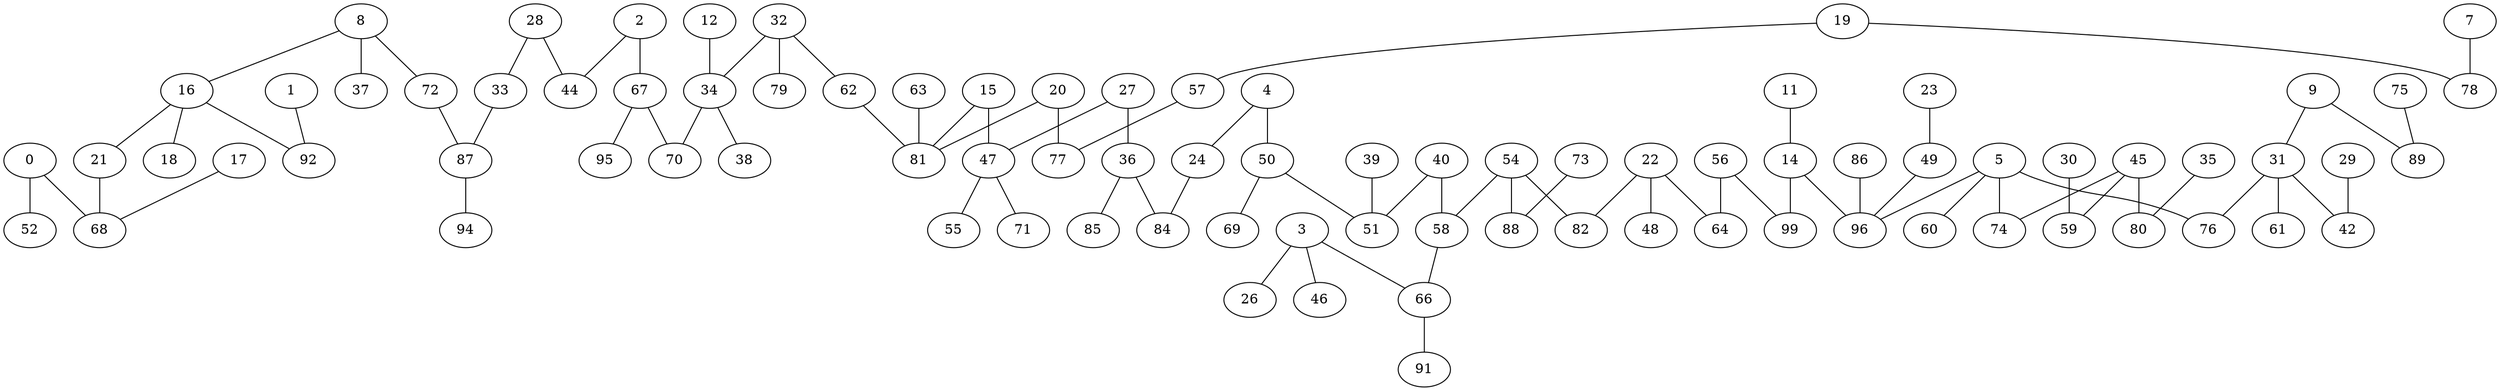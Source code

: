 graph {
  0;
  1;
  2;
  3;
  4;
  5;
  7;
  8;
  9;
  11;
  12;
  14;
  15;
  16;
  17;
  18;
  19;
  20;
  21;
  22;
  23;
  24;
  26;
  27;
  28;
  29;
  30;
  31;
  32;
  33;
  34;
  35;
  36;
  37;
  38;
  39;
  40;
  42;
  44;
  45;
  46;
  47;
  48;
  49;
  50;
  51;
  52;
  54;
  55;
  56;
  57;
  58;
  59;
  60;
  61;
  62;
  63;
  64;
  66;
  67;
  68;
  69;
  70;
  71;
  72;
  73;
  74;
  75;
  76;
  77;
  78;
  79;
  80;
  81;
  82;
  84;
  85;
  86;
  87;
  88;
  89;
  91;
  92;
  94;
  95;
  96;
  99;
  0 -- 68;
  0 -- 52;
  1 -- 92;
  2 -- 67;
  2 -- 44;
  3 -- 66;
  3 -- 26;
  3 -- 46;
  4 -- 50;
  4 -- 24;
  5 -- 96;
  5 -- 74;
  5 -- 60;
  5 -- 76;
  7 -- 78;
  8 -- 16;
  8 -- 37;
  8 -- 72;
  9 -- 89;
  9 -- 31;
  11 -- 14;
  12 -- 34;
  14 -- 96;
  14 -- 99;
  15 -- 81;
  15 -- 47;
  16 -- 18;
  16 -- 21;
  16 -- 92;
  17 -- 68;
  19 -- 57;
  19 -- 78;
  20 -- 81;
  20 -- 77;
  21 -- 68;
  22 -- 48;
  22 -- 64;
  22 -- 82;
  23 -- 49;
  24 -- 84;
  27 -- 36;
  27 -- 47;
  28 -- 33;
  28 -- 44;
  29 -- 42;
  30 -- 59;
  31 -- 42;
  31 -- 76;
  31 -- 61;
  32 -- 34;
  32 -- 62;
  32 -- 79;
  33 -- 87;
  34 -- 70;
  34 -- 38;
  35 -- 80;
  36 -- 84;
  36 -- 85;
  39 -- 51;
  40 -- 51;
  40 -- 58;
  45 -- 80;
  45 -- 74;
  45 -- 59;
  47 -- 55;
  47 -- 71;
  49 -- 96;
  50 -- 51;
  50 -- 69;
  54 -- 82;
  54 -- 88;
  54 -- 58;
  56 -- 64;
  56 -- 99;
  57 -- 77;
  58 -- 66;
  62 -- 81;
  63 -- 81;
  66 -- 91;
  67 -- 70;
  67 -- 95;
  72 -- 87;
  73 -- 88;
  75 -- 89;
  86 -- 96;
  87 -- 94;
}